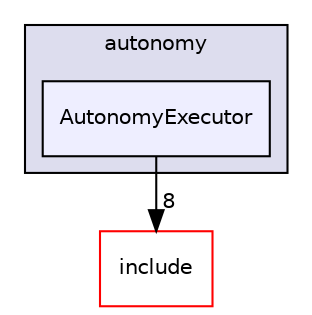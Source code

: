digraph "/root/scrimmage/scrimmage/src/plugins/autonomy/AutonomyExecutor" {
  compound=true
  node [ fontsize="10", fontname="Helvetica"];
  edge [ labelfontsize="10", labelfontname="Helvetica"];
  subgraph clusterdir_9a5cd39d655c6343ef9bc0ff48b9632e {
    graph [ bgcolor="#ddddee", pencolor="black", label="autonomy" fontname="Helvetica", fontsize="10", URL="dir_9a5cd39d655c6343ef9bc0ff48b9632e.html"]
  dir_055c4516519c2630c7c10fd444864435 [shape=box, label="AutonomyExecutor", style="filled", fillcolor="#eeeeff", pencolor="black", URL="dir_055c4516519c2630c7c10fd444864435.html"];
  }
  dir_d44c64559bbebec7f509842c48db8b23 [shape=box label="include" fillcolor="white" style="filled" color="red" URL="dir_d44c64559bbebec7f509842c48db8b23.html"];
  dir_055c4516519c2630c7c10fd444864435->dir_d44c64559bbebec7f509842c48db8b23 [headlabel="8", labeldistance=1.5 headhref="dir_000164_000004.html"];
}
